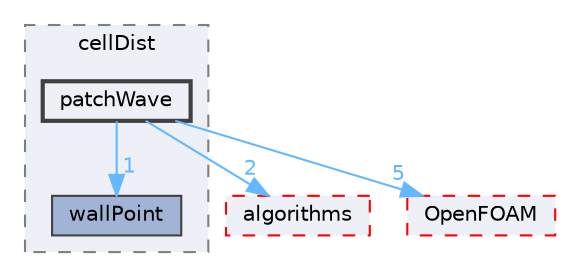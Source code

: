 digraph "src/meshTools/cellDist/patchWave"
{
 // LATEX_PDF_SIZE
  bgcolor="transparent";
  edge [fontname=Helvetica,fontsize=10,labelfontname=Helvetica,labelfontsize=10];
  node [fontname=Helvetica,fontsize=10,shape=box,height=0.2,width=0.4];
  compound=true
  subgraph clusterdir_8ae854907988b2e3ddeec60c68059dc9 {
    graph [ bgcolor="#edf0f7", pencolor="grey50", label="cellDist", fontname=Helvetica,fontsize=10 style="filled,dashed", URL="dir_8ae854907988b2e3ddeec60c68059dc9.html",tooltip=""]
  dir_a4d309da3709f5b7bdc7fbaa47e1f4e0 [label="wallPoint", fillcolor="#a2b4d6", color="grey25", style="filled", URL="dir_a4d309da3709f5b7bdc7fbaa47e1f4e0.html",tooltip=""];
  dir_f1e5f76302cf6e6b86227a07f843fdb1 [label="patchWave", fillcolor="#edf0f7", color="grey25", style="filled,bold", URL="dir_f1e5f76302cf6e6b86227a07f843fdb1.html",tooltip=""];
  }
  dir_488f81ac1e9f391f7800e42bf7f5bacd [label="algorithms", fillcolor="#edf0f7", color="red", style="filled,dashed", URL="dir_488f81ac1e9f391f7800e42bf7f5bacd.html",tooltip=""];
  dir_c5473ff19b20e6ec4dfe5c310b3778a8 [label="OpenFOAM", fillcolor="#edf0f7", color="red", style="filled,dashed", URL="dir_c5473ff19b20e6ec4dfe5c310b3778a8.html",tooltip=""];
  dir_f1e5f76302cf6e6b86227a07f843fdb1->dir_488f81ac1e9f391f7800e42bf7f5bacd [headlabel="2", labeldistance=1.5 headhref="dir_002847_000081.html" href="dir_002847_000081.html" color="steelblue1" fontcolor="steelblue1"];
  dir_f1e5f76302cf6e6b86227a07f843fdb1->dir_a4d309da3709f5b7bdc7fbaa47e1f4e0 [headlabel="1", labeldistance=1.5 headhref="dir_002847_004365.html" href="dir_002847_004365.html" color="steelblue1" fontcolor="steelblue1"];
  dir_f1e5f76302cf6e6b86227a07f843fdb1->dir_c5473ff19b20e6ec4dfe5c310b3778a8 [headlabel="5", labeldistance=1.5 headhref="dir_002847_002695.html" href="dir_002847_002695.html" color="steelblue1" fontcolor="steelblue1"];
}
